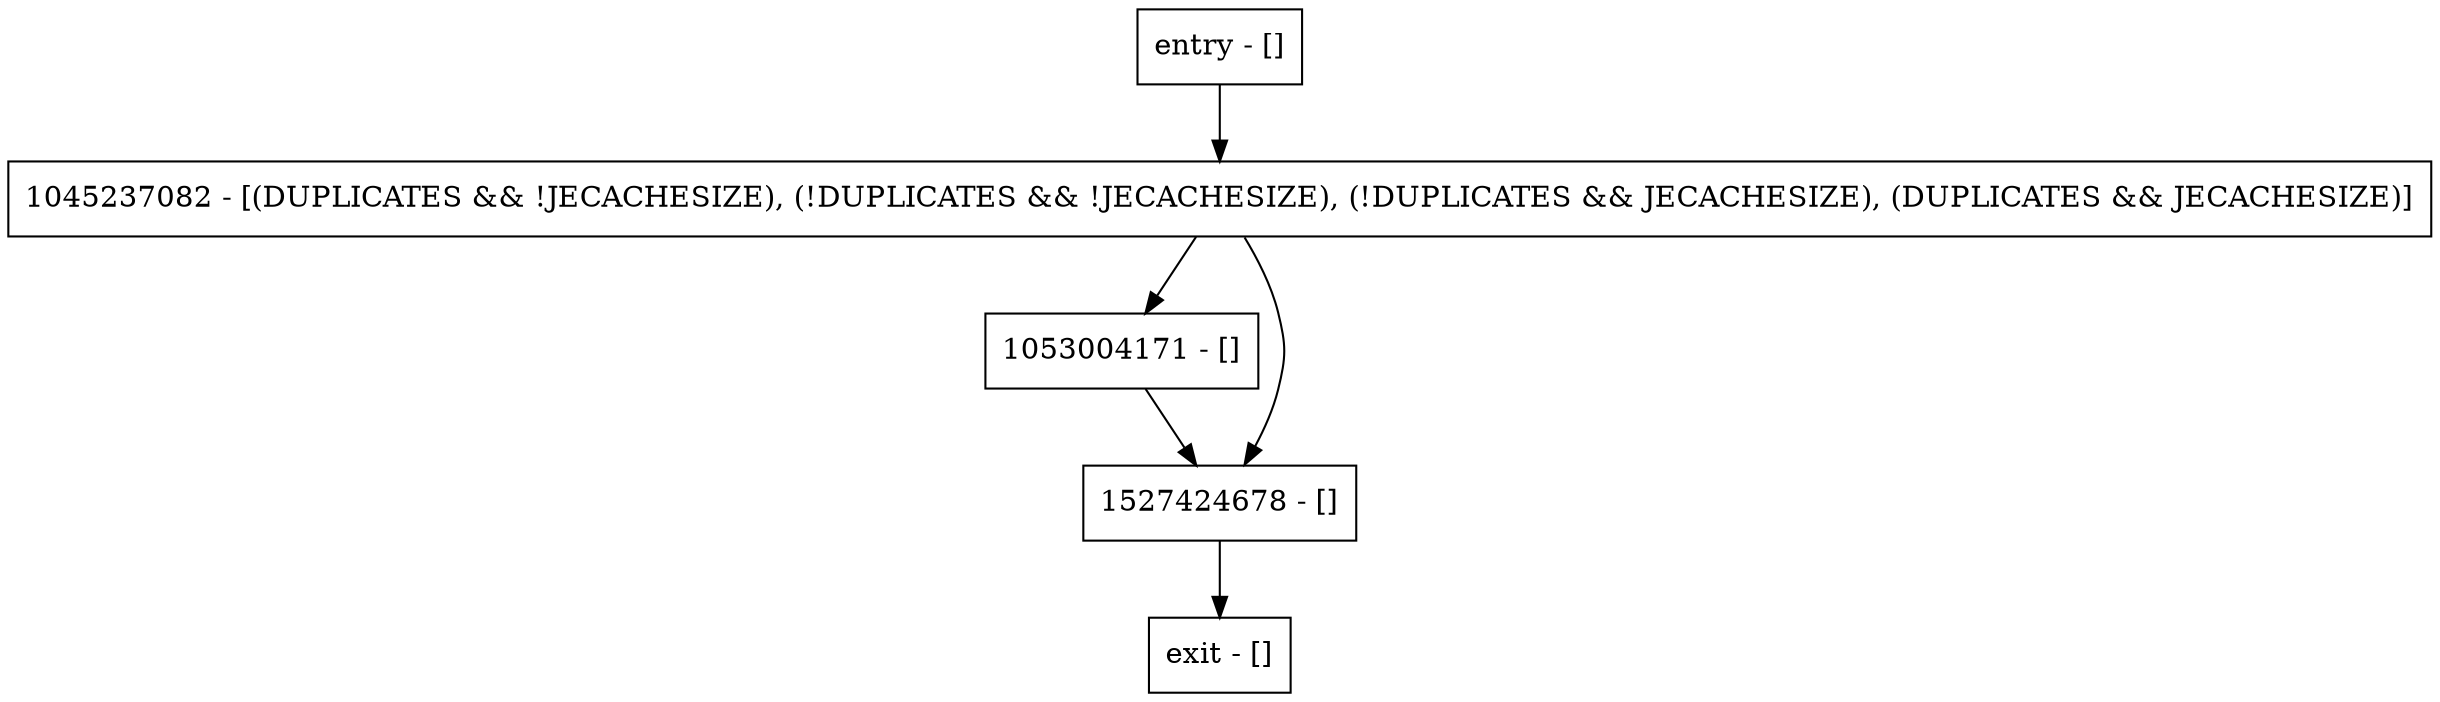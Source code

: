 digraph setSortedDuplicatesVoid {
node [shape=record];
1053004171 [label="1053004171 - []"];
entry [label="entry - []"];
exit [label="exit - []"];
1045237082 [label="1045237082 - [(DUPLICATES && !JECACHESIZE), (!DUPLICATES && !JECACHESIZE), (!DUPLICATES && JECACHESIZE), (DUPLICATES && JECACHESIZE)]"];
1527424678 [label="1527424678 - []"];
entry;
exit;
1053004171 -> 1527424678;
entry -> 1045237082;
1045237082 -> 1053004171;
1045237082 -> 1527424678;
1527424678 -> exit;
}

